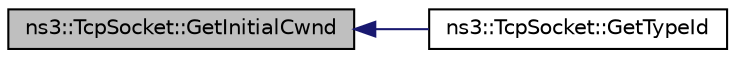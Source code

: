 digraph "ns3::TcpSocket::GetInitialCwnd"
{
  edge [fontname="Helvetica",fontsize="10",labelfontname="Helvetica",labelfontsize="10"];
  node [fontname="Helvetica",fontsize="10",shape=record];
  rankdir="LR";
  Node1 [label="ns3::TcpSocket::GetInitialCwnd",height=0.2,width=0.4,color="black", fillcolor="grey75", style="filled", fontcolor="black"];
  Node1 -> Node2 [dir="back",color="midnightblue",fontsize="10",style="solid"];
  Node2 [label="ns3::TcpSocket::GetTypeId",height=0.2,width=0.4,color="black", fillcolor="white", style="filled",URL="$d2/dc5/classns3_1_1TcpSocket.html#a3026dbda3dca84c3ec04d6776c86247a",tooltip="Get the type ID. "];
}
